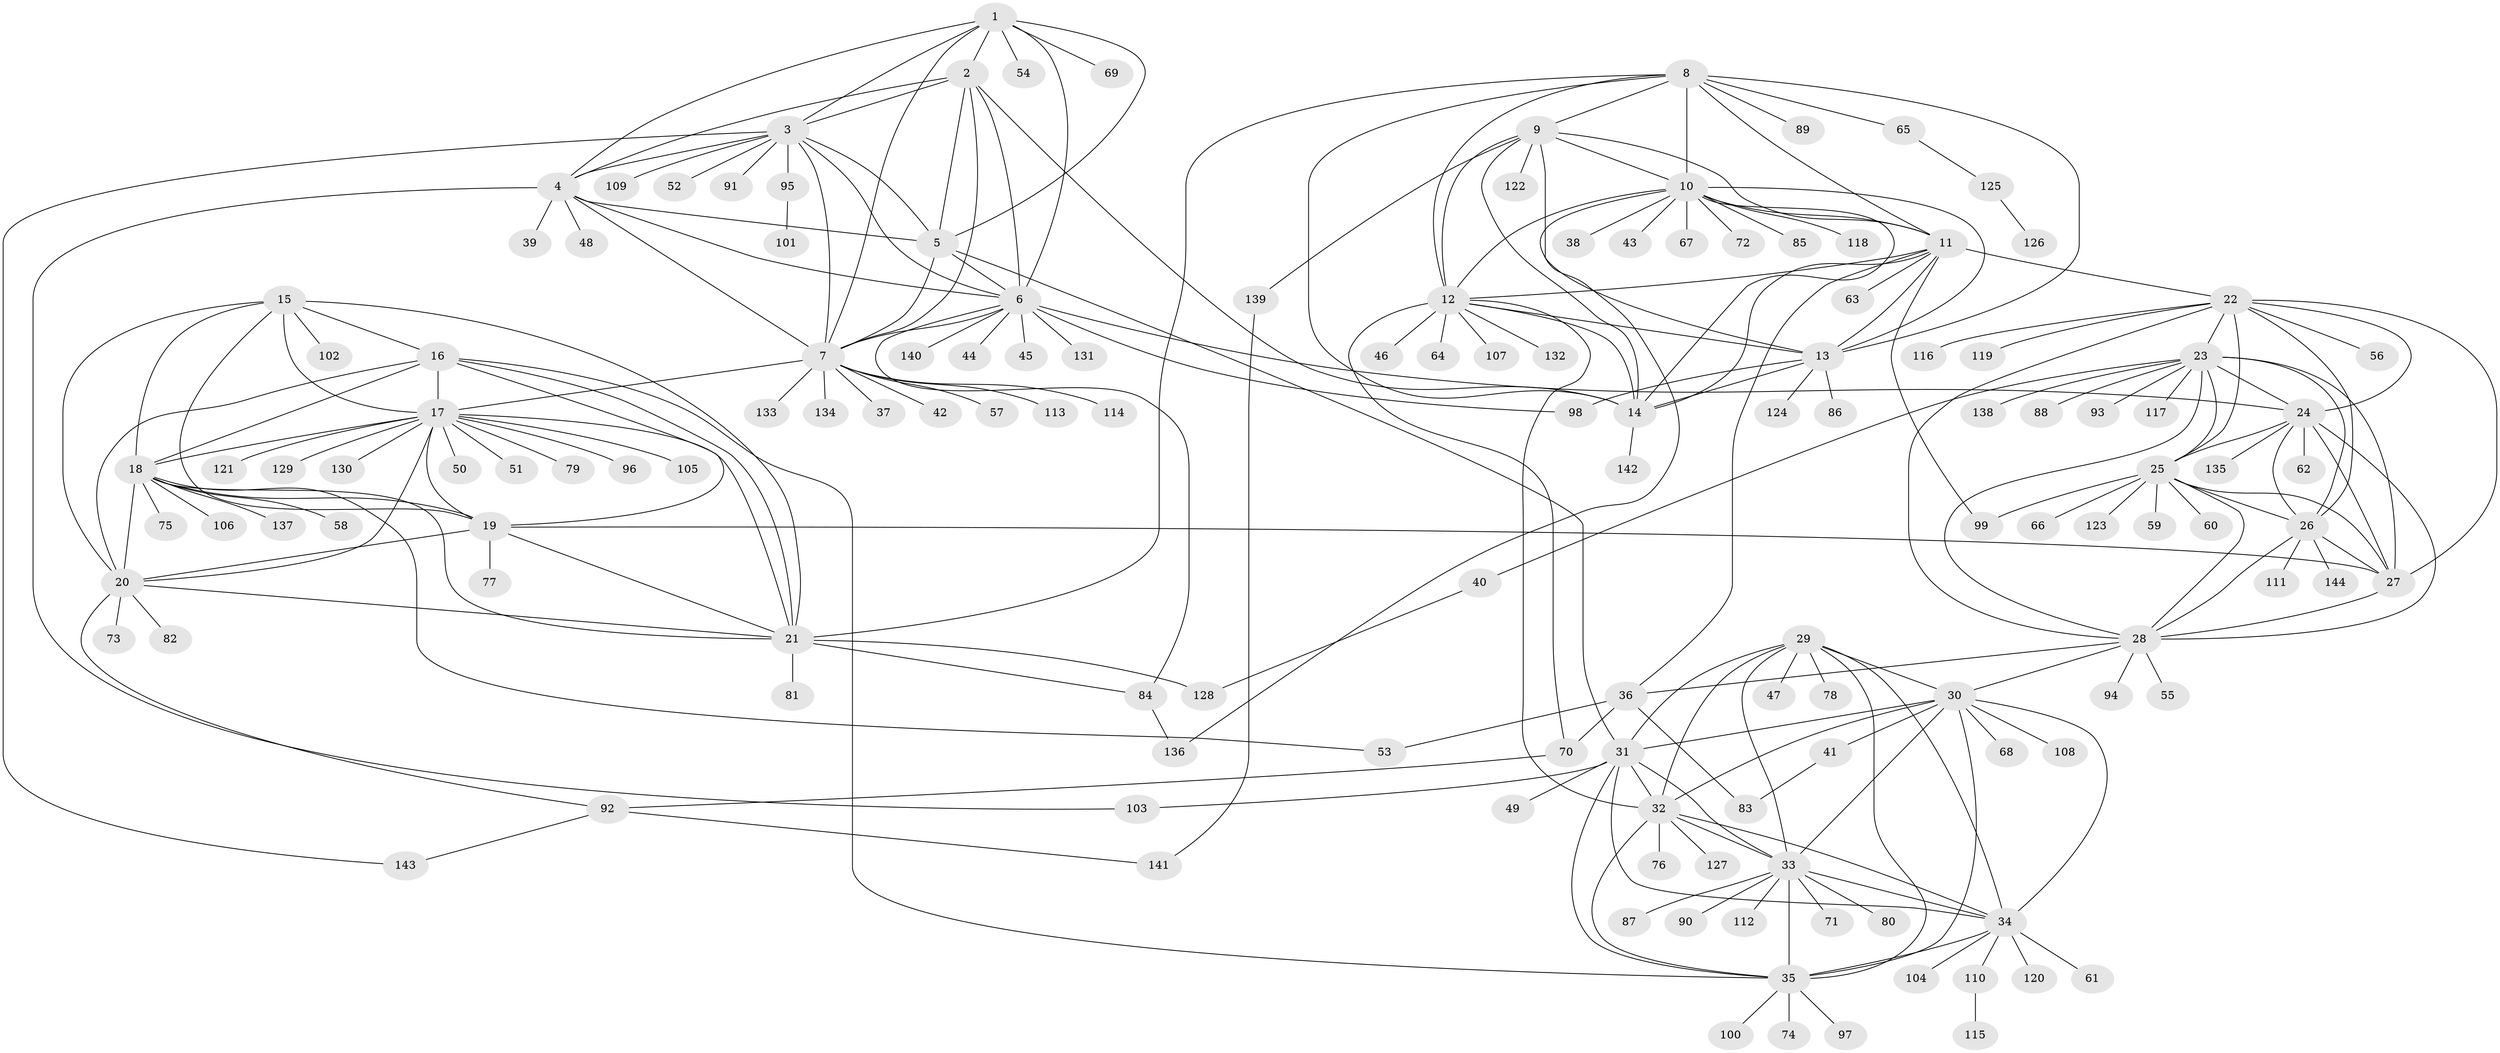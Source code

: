 // coarse degree distribution, {4: 0.1111111111111111, 8: 0.13333333333333333, 6: 0.08888888888888889, 5: 0.08888888888888889, 7: 0.15555555555555556, 9: 0.044444444444444446, 10: 0.022222222222222223, 1: 0.24444444444444444, 2: 0.1111111111111111}
// Generated by graph-tools (version 1.1) at 2025/52/03/04/25 22:52:22]
// undirected, 144 vertices, 237 edges
graph export_dot {
  node [color=gray90,style=filled];
  1;
  2;
  3;
  4;
  5;
  6;
  7;
  8;
  9;
  10;
  11;
  12;
  13;
  14;
  15;
  16;
  17;
  18;
  19;
  20;
  21;
  22;
  23;
  24;
  25;
  26;
  27;
  28;
  29;
  30;
  31;
  32;
  33;
  34;
  35;
  36;
  37;
  38;
  39;
  40;
  41;
  42;
  43;
  44;
  45;
  46;
  47;
  48;
  49;
  50;
  51;
  52;
  53;
  54;
  55;
  56;
  57;
  58;
  59;
  60;
  61;
  62;
  63;
  64;
  65;
  66;
  67;
  68;
  69;
  70;
  71;
  72;
  73;
  74;
  75;
  76;
  77;
  78;
  79;
  80;
  81;
  82;
  83;
  84;
  85;
  86;
  87;
  88;
  89;
  90;
  91;
  92;
  93;
  94;
  95;
  96;
  97;
  98;
  99;
  100;
  101;
  102;
  103;
  104;
  105;
  106;
  107;
  108;
  109;
  110;
  111;
  112;
  113;
  114;
  115;
  116;
  117;
  118;
  119;
  120;
  121;
  122;
  123;
  124;
  125;
  126;
  127;
  128;
  129;
  130;
  131;
  132;
  133;
  134;
  135;
  136;
  137;
  138;
  139;
  140;
  141;
  142;
  143;
  144;
  1 -- 2;
  1 -- 3;
  1 -- 4;
  1 -- 5;
  1 -- 6;
  1 -- 7;
  1 -- 54;
  1 -- 69;
  2 -- 3;
  2 -- 4;
  2 -- 5;
  2 -- 6;
  2 -- 7;
  2 -- 14;
  3 -- 4;
  3 -- 5;
  3 -- 6;
  3 -- 7;
  3 -- 52;
  3 -- 91;
  3 -- 95;
  3 -- 109;
  3 -- 143;
  4 -- 5;
  4 -- 6;
  4 -- 7;
  4 -- 39;
  4 -- 48;
  4 -- 103;
  5 -- 6;
  5 -- 7;
  5 -- 31;
  6 -- 7;
  6 -- 24;
  6 -- 44;
  6 -- 45;
  6 -- 84;
  6 -- 98;
  6 -- 131;
  6 -- 140;
  7 -- 17;
  7 -- 37;
  7 -- 42;
  7 -- 57;
  7 -- 113;
  7 -- 114;
  7 -- 133;
  7 -- 134;
  8 -- 9;
  8 -- 10;
  8 -- 11;
  8 -- 12;
  8 -- 13;
  8 -- 14;
  8 -- 21;
  8 -- 65;
  8 -- 89;
  9 -- 10;
  9 -- 11;
  9 -- 12;
  9 -- 13;
  9 -- 14;
  9 -- 122;
  9 -- 139;
  10 -- 11;
  10 -- 12;
  10 -- 13;
  10 -- 14;
  10 -- 38;
  10 -- 43;
  10 -- 67;
  10 -- 72;
  10 -- 85;
  10 -- 118;
  10 -- 136;
  11 -- 12;
  11 -- 13;
  11 -- 14;
  11 -- 22;
  11 -- 36;
  11 -- 63;
  11 -- 99;
  12 -- 13;
  12 -- 14;
  12 -- 32;
  12 -- 46;
  12 -- 64;
  12 -- 70;
  12 -- 107;
  12 -- 132;
  13 -- 14;
  13 -- 86;
  13 -- 98;
  13 -- 124;
  14 -- 142;
  15 -- 16;
  15 -- 17;
  15 -- 18;
  15 -- 19;
  15 -- 20;
  15 -- 21;
  15 -- 102;
  16 -- 17;
  16 -- 18;
  16 -- 19;
  16 -- 20;
  16 -- 21;
  16 -- 35;
  17 -- 18;
  17 -- 19;
  17 -- 20;
  17 -- 21;
  17 -- 50;
  17 -- 51;
  17 -- 79;
  17 -- 96;
  17 -- 105;
  17 -- 121;
  17 -- 129;
  17 -- 130;
  18 -- 19;
  18 -- 20;
  18 -- 21;
  18 -- 53;
  18 -- 58;
  18 -- 75;
  18 -- 106;
  18 -- 137;
  19 -- 20;
  19 -- 21;
  19 -- 27;
  19 -- 77;
  20 -- 21;
  20 -- 73;
  20 -- 82;
  20 -- 92;
  21 -- 81;
  21 -- 84;
  21 -- 128;
  22 -- 23;
  22 -- 24;
  22 -- 25;
  22 -- 26;
  22 -- 27;
  22 -- 28;
  22 -- 56;
  22 -- 116;
  22 -- 119;
  23 -- 24;
  23 -- 25;
  23 -- 26;
  23 -- 27;
  23 -- 28;
  23 -- 40;
  23 -- 88;
  23 -- 93;
  23 -- 117;
  23 -- 138;
  24 -- 25;
  24 -- 26;
  24 -- 27;
  24 -- 28;
  24 -- 62;
  24 -- 135;
  25 -- 26;
  25 -- 27;
  25 -- 28;
  25 -- 59;
  25 -- 60;
  25 -- 66;
  25 -- 99;
  25 -- 123;
  26 -- 27;
  26 -- 28;
  26 -- 111;
  26 -- 144;
  27 -- 28;
  28 -- 30;
  28 -- 36;
  28 -- 55;
  28 -- 94;
  29 -- 30;
  29 -- 31;
  29 -- 32;
  29 -- 33;
  29 -- 34;
  29 -- 35;
  29 -- 47;
  29 -- 78;
  30 -- 31;
  30 -- 32;
  30 -- 33;
  30 -- 34;
  30 -- 35;
  30 -- 41;
  30 -- 68;
  30 -- 108;
  31 -- 32;
  31 -- 33;
  31 -- 34;
  31 -- 35;
  31 -- 49;
  31 -- 103;
  32 -- 33;
  32 -- 34;
  32 -- 35;
  32 -- 76;
  32 -- 127;
  33 -- 34;
  33 -- 35;
  33 -- 71;
  33 -- 80;
  33 -- 87;
  33 -- 90;
  33 -- 112;
  34 -- 35;
  34 -- 61;
  34 -- 104;
  34 -- 110;
  34 -- 120;
  35 -- 74;
  35 -- 97;
  35 -- 100;
  36 -- 53;
  36 -- 70;
  36 -- 83;
  40 -- 128;
  41 -- 83;
  65 -- 125;
  70 -- 92;
  84 -- 136;
  92 -- 141;
  92 -- 143;
  95 -- 101;
  110 -- 115;
  125 -- 126;
  139 -- 141;
}
